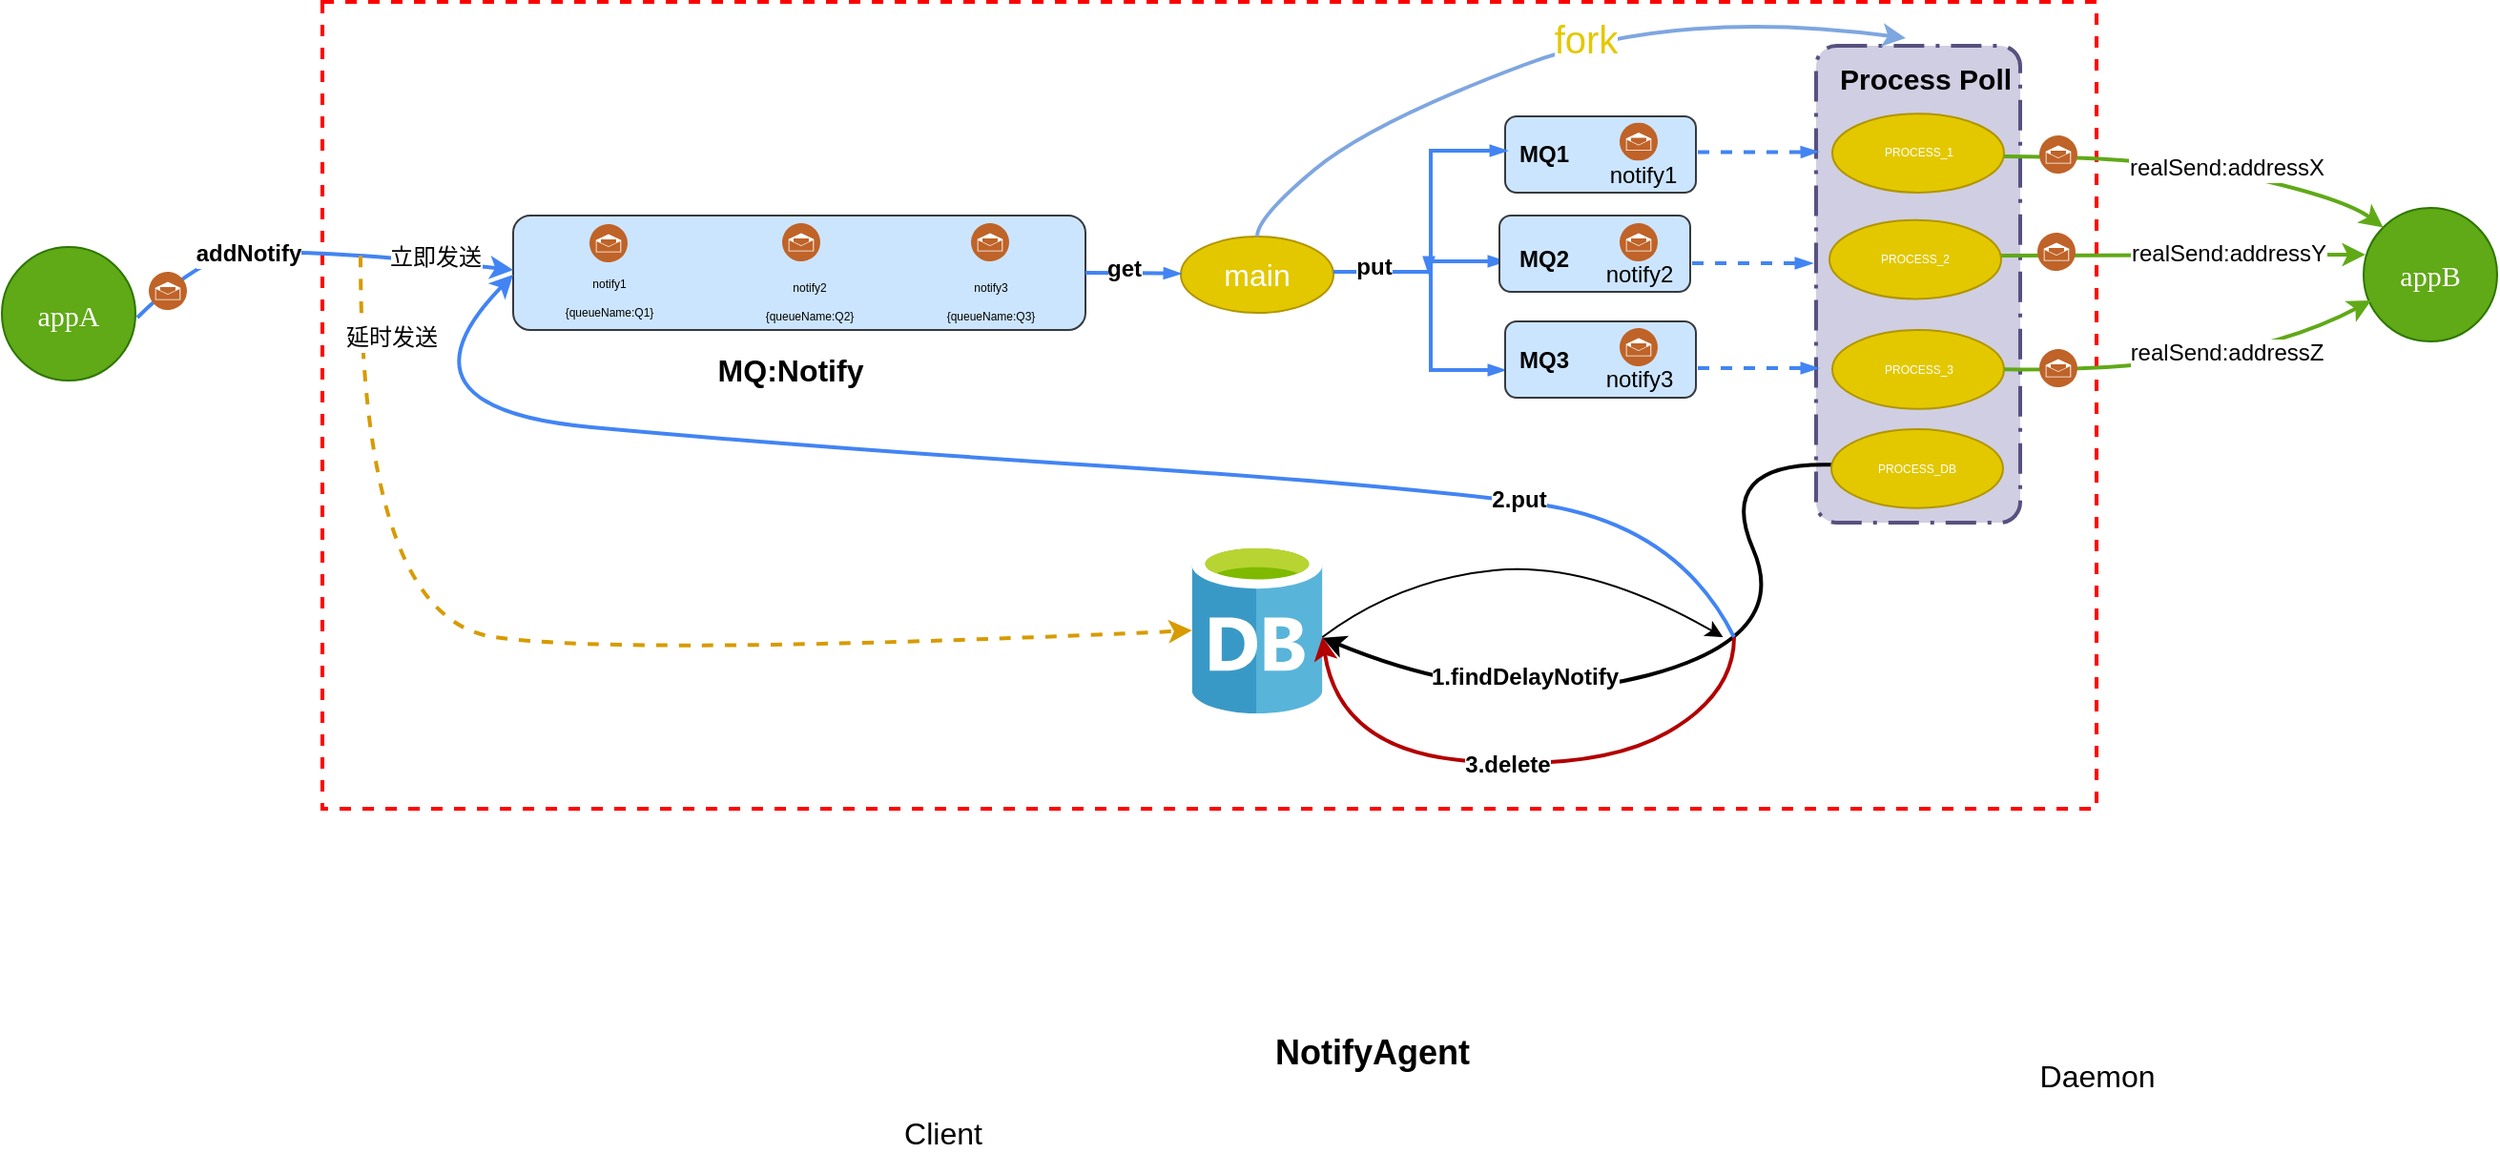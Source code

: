 <mxfile version="12.5.1" type="github">
  <diagram id="gYqOYC05eTUMbnPOUZzg" name="Page-1">
    <mxGraphModel dx="1765" dy="450" grid="1" gridSize="10" guides="1" tooltips="1" connect="1" arrows="1" fold="1" page="1" pageScale="1" pageWidth="827" pageHeight="1169" math="0" shadow="0">
      <root>
        <mxCell id="0"/>
        <mxCell id="1" parent="0"/>
        <mxCell id="Qmx-vTjYsITCvrtl_uVx-1" value="appA" style="ellipse;whiteSpace=wrap;html=1;aspect=fixed;fontFamily=Lucida Console;fontSize=15;fillColor=#60a917;strokeColor=#2D7600;fontColor=#ffffff;align=center;" parent="1" vertex="1">
          <mxGeometry x="-538" y="235.5" width="70" height="70" as="geometry"/>
        </mxCell>
        <mxCell id="Qmx-vTjYsITCvrtl_uVx-6" value="" style="rounded=0;whiteSpace=wrap;html=1;absoluteArcSize=1;arcSize=0;strokeColor=#FD0000;fillColor=none;verticalAlign=top;align=center;spacingLeft=5;dashed=1;labelPosition=center;verticalLabelPosition=bottom;strokeWidth=2;fontStyle=1" parent="1" vertex="1">
          <mxGeometry x="-370" y="107" width="930" height="423" as="geometry"/>
        </mxCell>
        <mxCell id="Qmx-vTjYsITCvrtl_uVx-7" value="" style="rounded=1;arcSize=10;dashed=1;strokeColor=#56517e;fillColor=#d0cee2;dashPattern=8 3 1 3;strokeWidth=2;align=center;" parent="1" vertex="1">
          <mxGeometry x="413" y="130" width="107" height="250" as="geometry"/>
        </mxCell>
        <mxCell id="hsNvUKS2LLJ66I7GdiUk-1" value="" style="rounded=1;whiteSpace=wrap;html=1;fillColor=#cce5ff;strokeColor=#36393d;" parent="1" vertex="1">
          <mxGeometry x="-270" y="219" width="300" height="60" as="geometry"/>
        </mxCell>
        <mxCell id="hsNvUKS2LLJ66I7GdiUk-4" value="" style="aspect=fixed;perimeter=ellipsePerimeter;html=1;align=center;shadow=0;dashed=0;fontColor=#4277BB;labelBackgroundColor=#ffffff;fontSize=12;spacingTop=3;image;image=img/lib/ibm/social/messaging.svg;" parent="1" vertex="1">
          <mxGeometry x="-230" y="223.5" width="20" height="20" as="geometry"/>
        </mxCell>
        <mxCell id="hsNvUKS2LLJ66I7GdiUk-5" value="MQ&lt;span&gt;:&lt;/span&gt;Notify" style="text;html=1;align=center;verticalAlign=middle;resizable=0;points=[];autosize=1;fontSize=16;fontStyle=1" parent="1" vertex="1">
          <mxGeometry x="-170" y="289.68" width="90" height="20" as="geometry"/>
        </mxCell>
        <mxCell id="hsNvUKS2LLJ66I7GdiUk-11" value="Process Poll" style="text;html=1;align=center;verticalAlign=middle;resizable=0;points=[];autosize=1;fontSize=15;fontStyle=1" parent="1" vertex="1">
          <mxGeometry x="415" y="137" width="110" height="20" as="geometry"/>
        </mxCell>
        <mxCell id="hsNvUKS2LLJ66I7GdiUk-13" value="Daemon&lt;br&gt;" style="text;html=1;align=center;verticalAlign=middle;resizable=0;points=[];autosize=1;fontSize=16;" parent="1" vertex="1">
          <mxGeometry x="520" y="660" width="80" height="20" as="geometry"/>
        </mxCell>
        <mxCell id="hsNvUKS2LLJ66I7GdiUk-14" value="Client&lt;br&gt;" style="text;html=1;align=center;verticalAlign=middle;resizable=0;points=[];autosize=1;fontSize=16;" parent="1" vertex="1">
          <mxGeometry x="-75" y="690" width="60" height="20" as="geometry"/>
        </mxCell>
        <mxCell id="hsNvUKS2LLJ66I7GdiUk-17" value="main" style="ellipse;whiteSpace=wrap;html=1;fontSize=16;fillColor=#e3c800;strokeColor=#B09500;fontColor=#ffffff;" parent="1" vertex="1">
          <mxGeometry x="80" y="230" width="80" height="40" as="geometry"/>
        </mxCell>
        <mxCell id="hsNvUKS2LLJ66I7GdiUk-18" value="&lt;font style=&quot;font-size: 6px&quot;&gt;notify1&lt;br style=&quot;font-size: 6px&quot;&gt;{queueName:Q1}&lt;/font&gt;" style="text;html=1;align=center;verticalAlign=middle;resizable=0;points=[];autosize=1;fontSize=12;" parent="1" vertex="1">
          <mxGeometry x="-275" y="244.5" width="110" height="30" as="geometry"/>
        </mxCell>
        <mxCell id="hsNvUKS2LLJ66I7GdiUk-28" value="" style="rounded=1;whiteSpace=wrap;html=1;fillColor=#cce5ff;strokeColor=#36393d;" parent="1" vertex="1">
          <mxGeometry x="250" y="167" width="100" height="40" as="geometry"/>
        </mxCell>
        <mxCell id="hsNvUKS2LLJ66I7GdiUk-30" value="notify1&lt;br style=&quot;font-size: 12px&quot;&gt;" style="text;html=1;align=center;verticalAlign=middle;resizable=0;points=[];autosize=1;fontSize=12;" parent="1" vertex="1">
          <mxGeometry x="297" y="188" width="50" height="20" as="geometry"/>
        </mxCell>
        <mxCell id="hsNvUKS2LLJ66I7GdiUk-36" value="" style="edgeStyle=orthogonalEdgeStyle;fontSize=12;html=1;endArrow=blockThin;endFill=1;strokeWidth=2;endSize=4;startSize=4;dashed=0;strokeColor=#4284F3;curved=1;" parent="1" edge="1">
          <mxGeometry width="100" relative="1" as="geometry">
            <mxPoint x="30" y="249" as="sourcePoint"/>
            <mxPoint x="80" y="249.5" as="targetPoint"/>
            <Array as="points">
              <mxPoint x="60" y="249"/>
              <mxPoint x="60" y="249"/>
            </Array>
          </mxGeometry>
        </mxCell>
        <mxCell id="hsNvUKS2LLJ66I7GdiUk-41" value="get" style="text;html=1;align=center;verticalAlign=middle;resizable=0;points=[];labelBackgroundColor=#ffffff;fontSize=12;fontStyle=1" parent="hsNvUKS2LLJ66I7GdiUk-36" vertex="1" connectable="0">
          <mxGeometry x="-0.24" y="3" relative="1" as="geometry">
            <mxPoint x="1" y="1" as="offset"/>
          </mxGeometry>
        </mxCell>
        <mxCell id="hsNvUKS2LLJ66I7GdiUk-46" value="" style="line;strokeWidth=2;direction=south;html=1;fontSize=12;align=left;fillColor=#dae8fc;strokeColor=#4284F3;" parent="1" vertex="1">
          <mxGeometry x="206" y="184" width="10" height="116" as="geometry"/>
        </mxCell>
        <mxCell id="hsNvUKS2LLJ66I7GdiUk-48" value="" style="edgeStyle=orthogonalEdgeStyle;fontSize=12;html=1;endArrow=blockThin;endFill=1;rounded=0;strokeWidth=2;endSize=4;startSize=4;dashed=0;strokeColor=#4284F3;" parent="1" edge="1">
          <mxGeometry width="100" relative="1" as="geometry">
            <mxPoint x="211" y="185" as="sourcePoint"/>
            <mxPoint x="251" y="185" as="targetPoint"/>
          </mxGeometry>
        </mxCell>
        <mxCell id="hsNvUKS2LLJ66I7GdiUk-55" value="MQ1" style="text;html=1;align=center;verticalAlign=middle;resizable=0;points=[];autosize=1;fontSize=12;fontStyle=1" parent="1" vertex="1">
          <mxGeometry x="250" y="177" width="40" height="20" as="geometry"/>
        </mxCell>
        <mxCell id="hsNvUKS2LLJ66I7GdiUk-87" value="" style="edgeStyle=orthogonalEdgeStyle;fontSize=12;html=1;endArrow=blockThin;endFill=1;rounded=0;strokeWidth=2;endSize=4;startSize=4;dashed=1;strokeColor=#4284F3;" parent="1" edge="1">
          <mxGeometry width="100" relative="1" as="geometry">
            <mxPoint x="351" y="185.75" as="sourcePoint"/>
            <mxPoint x="414" y="185.5" as="targetPoint"/>
            <Array as="points">
              <mxPoint x="404" y="185.25"/>
              <mxPoint x="404" y="185.25"/>
            </Array>
          </mxGeometry>
        </mxCell>
        <mxCell id="c2yaWbXbYWqBO1YrnZRU-2" value="" style="aspect=fixed;html=1;points=[];align=center;image;fontSize=12;image=img/lib/mscae/Database_General.svg;" vertex="1" parent="1">
          <mxGeometry x="85.8" y="390" width="68.4" height="90" as="geometry"/>
        </mxCell>
        <mxCell id="c2yaWbXbYWqBO1YrnZRU-14" value="" style="curved=1;endArrow=classic;html=1;exitX=0;exitY=0.5;exitDx=0;exitDy=0;strokeWidth=2;" edge="1" parent="1">
          <mxGeometry width="50" height="50" relative="1" as="geometry">
            <mxPoint x="421.0" y="349.685" as="sourcePoint"/>
            <mxPoint x="154.2" y="440.329" as="targetPoint"/>
            <Array as="points">
              <mxPoint x="360" y="348"/>
              <mxPoint x="400" y="440"/>
              <mxPoint x="250" y="480"/>
            </Array>
          </mxGeometry>
        </mxCell>
        <mxCell id="c2yaWbXbYWqBO1YrnZRU-126" value="1.findDelayNotify" style="text;html=1;align=center;verticalAlign=middle;resizable=0;points=[];labelBackgroundColor=#ffffff;fontSize=12;fontColor=#000000;fontStyle=1" vertex="1" connectable="0" parent="c2yaWbXbYWqBO1YrnZRU-14">
          <mxGeometry x="0.413" y="-1" relative="1" as="geometry">
            <mxPoint x="-8.67" y="-12.99" as="offset"/>
          </mxGeometry>
        </mxCell>
        <mxCell id="c2yaWbXbYWqBO1YrnZRU-16" value="" style="curved=1;endArrow=classic;html=1;fillColor=#e51400;strokeColor=#B20000;strokeWidth=2;" edge="1" parent="1">
          <mxGeometry width="50" height="50" relative="1" as="geometry">
            <mxPoint x="370" y="440" as="sourcePoint"/>
            <mxPoint x="154.2" y="440" as="targetPoint"/>
            <Array as="points">
              <mxPoint x="370" y="470"/>
              <mxPoint x="300" y="510"/>
              <mxPoint x="163" y="500"/>
            </Array>
          </mxGeometry>
        </mxCell>
        <mxCell id="c2yaWbXbYWqBO1YrnZRU-17" value="3.delete" style="text;html=1;align=center;verticalAlign=middle;resizable=0;points=[];labelBackgroundColor=#ffffff;fontStyle=1" vertex="1" connectable="0" parent="c2yaWbXbYWqBO1YrnZRU-16">
          <mxGeometry x="-0.022" y="-1" relative="1" as="geometry">
            <mxPoint x="-8.62" y="0.71" as="offset"/>
          </mxGeometry>
        </mxCell>
        <mxCell id="c2yaWbXbYWqBO1YrnZRU-21" value="" style="curved=1;endArrow=classic;html=1;strokeColor=#4284F3;strokeWidth=2;" edge="1" parent="1">
          <mxGeometry width="50" height="50" relative="1" as="geometry">
            <mxPoint x="370" y="440" as="sourcePoint"/>
            <mxPoint x="-270" y="250" as="targetPoint"/>
            <Array as="points">
              <mxPoint x="340" y="380"/>
              <mxPoint x="190" y="360"/>
              <mxPoint x="-120" y="340"/>
              <mxPoint x="-338" y="320"/>
            </Array>
          </mxGeometry>
        </mxCell>
        <mxCell id="c2yaWbXbYWqBO1YrnZRU-30" value="2.put" style="text;html=1;align=center;verticalAlign=middle;resizable=0;points=[];labelBackgroundColor=#ffffff;fontStyle=1" vertex="1" connectable="0" parent="c2yaWbXbYWqBO1YrnZRU-21">
          <mxGeometry x="-0.402" y="-2" relative="1" as="geometry">
            <mxPoint x="101.3" y="12.23" as="offset"/>
          </mxGeometry>
        </mxCell>
        <mxCell id="c2yaWbXbYWqBO1YrnZRU-25" value="" style="curved=1;endArrow=classic;html=1;strokeColor=#4284F3;strokeWidth=2;" edge="1" parent="1">
          <mxGeometry width="50" height="50" relative="1" as="geometry">
            <mxPoint x="-467" y="272.5" as="sourcePoint"/>
            <mxPoint x="-270" y="247.5" as="targetPoint"/>
            <Array as="points">
              <mxPoint x="-467" y="272.5"/>
              <mxPoint x="-447" y="252.5"/>
              <mxPoint x="-407" y="232.5"/>
            </Array>
          </mxGeometry>
        </mxCell>
        <mxCell id="c2yaWbXbYWqBO1YrnZRU-26" value="addNotify" style="text;html=1;align=center;verticalAlign=middle;resizable=0;points=[];labelBackgroundColor=#ffffff;fontStyle=1" vertex="1" connectable="0" parent="c2yaWbXbYWqBO1YrnZRU-25">
          <mxGeometry x="-0.025" y="-1" relative="1" as="geometry">
            <mxPoint x="-31.84" y="2.42" as="offset"/>
          </mxGeometry>
        </mxCell>
        <mxCell id="c2yaWbXbYWqBO1YrnZRU-32" value="立即发送" style="text;html=1;align=center;verticalAlign=middle;resizable=0;points=[];labelBackgroundColor=#ffffff;" vertex="1" connectable="0" parent="c2yaWbXbYWqBO1YrnZRU-25">
          <mxGeometry x="0.447" y="-3" relative="1" as="geometry">
            <mxPoint x="17.03" y="-3" as="offset"/>
          </mxGeometry>
        </mxCell>
        <mxCell id="c2yaWbXbYWqBO1YrnZRU-33" value="" style="curved=1;endArrow=classic;html=1;strokeColor=#d79b00;fillColor=#ffcd28;dashed=1;gradientColor=#ffa500;fontStyle=1;fontSize=12;strokeWidth=2;" edge="1" parent="1" target="c2yaWbXbYWqBO1YrnZRU-2">
          <mxGeometry width="50" height="50" relative="1" as="geometry">
            <mxPoint x="-350" y="240" as="sourcePoint"/>
            <mxPoint x="-450" y="464" as="targetPoint"/>
            <Array as="points">
              <mxPoint x="-350" y="430"/>
              <mxPoint x="-210" y="450"/>
            </Array>
          </mxGeometry>
        </mxCell>
        <mxCell id="c2yaWbXbYWqBO1YrnZRU-34" value="延时发送" style="text;html=1;align=center;verticalAlign=middle;resizable=0;points=[];labelBackgroundColor=#ffffff;" vertex="1" connectable="0" parent="c2yaWbXbYWqBO1YrnZRU-33">
          <mxGeometry x="-0.769" y="2" relative="1" as="geometry">
            <mxPoint x="14" y="-29.75" as="offset"/>
          </mxGeometry>
        </mxCell>
        <mxCell id="c2yaWbXbYWqBO1YrnZRU-51" value="" style="curved=1;endArrow=classic;html=1;strokeColor=#7EA6E0;fontStyle=1;horizontal=0;fontSize=12;exitX=0.5;exitY=0;exitDx=0;exitDy=0;strokeWidth=2;" edge="1" parent="1" source="hsNvUKS2LLJ66I7GdiUk-17">
          <mxGeometry width="50" height="50" relative="1" as="geometry">
            <mxPoint x="230" y="238.5" as="sourcePoint"/>
            <mxPoint x="460" y="126" as="targetPoint"/>
            <Array as="points">
              <mxPoint x="120" y="220"/>
              <mxPoint x="180" y="170"/>
              <mxPoint x="340" y="110"/>
            </Array>
          </mxGeometry>
        </mxCell>
        <mxCell id="c2yaWbXbYWqBO1YrnZRU-52" value="fork" style="text;html=1;align=center;verticalAlign=middle;resizable=0;points=[];labelBackgroundColor=#ffffff;fontSize=20;fontColor=#E3C800;" vertex="1" connectable="0" parent="c2yaWbXbYWqBO1YrnZRU-51">
          <mxGeometry x="0.144" y="-6" relative="1" as="geometry">
            <mxPoint x="-11.97" y="-4.4" as="offset"/>
          </mxGeometry>
        </mxCell>
        <mxCell id="c2yaWbXbYWqBO1YrnZRU-60" value="" style="aspect=fixed;perimeter=ellipsePerimeter;html=1;align=center;shadow=0;dashed=0;fontColor=#4277BB;labelBackgroundColor=#ffffff;fontSize=12;spacingTop=3;image;image=img/lib/ibm/social/messaging.svg;" vertex="1" parent="1">
          <mxGeometry x="-129" y="223" width="20" height="20" as="geometry"/>
        </mxCell>
        <mxCell id="c2yaWbXbYWqBO1YrnZRU-62" value="&lt;font style=&quot;font-size: 6px&quot;&gt;notify2&lt;br style=&quot;font-size: 6px&quot;&gt;{queueName:Q2}&lt;/font&gt;" style="text;html=1;align=center;verticalAlign=middle;resizable=0;points=[];autosize=1;fontSize=12;" vertex="1" parent="1">
          <mxGeometry x="-170" y="247" width="110" height="30" as="geometry"/>
        </mxCell>
        <mxCell id="c2yaWbXbYWqBO1YrnZRU-66" value="" style="aspect=fixed;perimeter=ellipsePerimeter;html=1;align=center;shadow=0;dashed=0;fontColor=#4277BB;labelBackgroundColor=#ffffff;fontSize=12;spacingTop=3;image;image=img/lib/ibm/social/messaging.svg;" vertex="1" parent="1">
          <mxGeometry x="-30" y="223" width="20" height="20" as="geometry"/>
        </mxCell>
        <mxCell id="c2yaWbXbYWqBO1YrnZRU-67" value="&lt;font style=&quot;font-size: 6px&quot;&gt;notify3&lt;br style=&quot;font-size: 6px&quot;&gt;{queueName:Q3}&lt;/font&gt;" style="text;html=1;align=center;verticalAlign=middle;resizable=0;points=[];autosize=1;fontSize=12;" vertex="1" parent="1">
          <mxGeometry x="-75" y="247" width="110" height="30" as="geometry"/>
        </mxCell>
        <mxCell id="c2yaWbXbYWqBO1YrnZRU-75" value="" style="aspect=fixed;perimeter=ellipsePerimeter;html=1;align=center;shadow=0;dashed=0;fontColor=#4277BB;labelBackgroundColor=#ffffff;fontSize=12;spacingTop=3;image;image=img/lib/ibm/social/messaging.svg;direction=east;" vertex="1" parent="1">
          <mxGeometry x="310" y="170.25" width="20" height="20" as="geometry"/>
        </mxCell>
        <mxCell id="c2yaWbXbYWqBO1YrnZRU-76" value="" style="edgeStyle=orthogonalEdgeStyle;fontSize=12;html=1;endArrow=blockThin;endFill=1;rounded=0;strokeWidth=2;endSize=4;startSize=4;dashed=0;strokeColor=#4284F3;" edge="1" parent="1">
          <mxGeometry width="100" relative="1" as="geometry">
            <mxPoint x="160" y="248.5" as="sourcePoint"/>
            <mxPoint x="210" y="249.5" as="targetPoint"/>
            <Array as="points">
              <mxPoint x="190" y="248.5"/>
              <mxPoint x="190" y="248.5"/>
            </Array>
          </mxGeometry>
        </mxCell>
        <mxCell id="c2yaWbXbYWqBO1YrnZRU-79" value="put" style="text;html=1;align=center;verticalAlign=middle;resizable=0;points=[];labelBackgroundColor=#ffffff;fontSize=12;fontStyle=1" vertex="1" connectable="0" parent="1">
          <mxGeometry x="180" y="256" as="geometry">
            <mxPoint x="1" y="-10" as="offset"/>
          </mxGeometry>
        </mxCell>
        <mxCell id="c2yaWbXbYWqBO1YrnZRU-83" value="" style="edgeStyle=orthogonalEdgeStyle;fontSize=12;html=1;endArrow=blockThin;endFill=1;rounded=0;strokeWidth=2;endSize=4;startSize=4;dashed=0;strokeColor=#4284F3;" edge="1" parent="1">
          <mxGeometry width="100" relative="1" as="geometry">
            <mxPoint x="210" y="243" as="sourcePoint"/>
            <mxPoint x="250" y="243" as="targetPoint"/>
          </mxGeometry>
        </mxCell>
        <mxCell id="c2yaWbXbYWqBO1YrnZRU-84" value="" style="edgeStyle=orthogonalEdgeStyle;fontSize=12;html=1;endArrow=blockThin;endFill=1;rounded=0;strokeWidth=2;endSize=4;startSize=4;dashed=0;strokeColor=#4284F3;" edge="1" parent="1">
          <mxGeometry width="100" relative="1" as="geometry">
            <mxPoint x="210" y="300" as="sourcePoint"/>
            <mxPoint x="250" y="300" as="targetPoint"/>
          </mxGeometry>
        </mxCell>
        <mxCell id="c2yaWbXbYWqBO1YrnZRU-88" value="" style="rounded=1;whiteSpace=wrap;html=1;fillColor=#cce5ff;strokeColor=#36393d;" vertex="1" parent="1">
          <mxGeometry x="247" y="219" width="100" height="40" as="geometry"/>
        </mxCell>
        <mxCell id="c2yaWbXbYWqBO1YrnZRU-89" value="" style="rounded=1;whiteSpace=wrap;html=1;fillColor=#cce5ff;strokeColor=#36393d;" vertex="1" parent="1">
          <mxGeometry x="250" y="274.5" width="100" height="40" as="geometry"/>
        </mxCell>
        <mxCell id="c2yaWbXbYWqBO1YrnZRU-90" value="MQ2" style="text;html=1;align=center;verticalAlign=middle;resizable=0;points=[];autosize=1;fontSize=12;fontStyle=1" vertex="1" parent="1">
          <mxGeometry x="250" y="232" width="40" height="20" as="geometry"/>
        </mxCell>
        <mxCell id="c2yaWbXbYWqBO1YrnZRU-91" value="MQ3" style="text;html=1;align=center;verticalAlign=middle;resizable=0;points=[];autosize=1;fontSize=12;fontStyle=1" vertex="1" parent="1">
          <mxGeometry x="250" y="284.5" width="40" height="20" as="geometry"/>
        </mxCell>
        <mxCell id="c2yaWbXbYWqBO1YrnZRU-92" value="" style="aspect=fixed;perimeter=ellipsePerimeter;html=1;align=center;shadow=0;dashed=0;fontColor=#4277BB;labelBackgroundColor=#ffffff;fontSize=12;spacingTop=3;image;image=img/lib/ibm/social/messaging.svg;direction=east;" vertex="1" parent="1">
          <mxGeometry x="310" y="223" width="20" height="20" as="geometry"/>
        </mxCell>
        <mxCell id="c2yaWbXbYWqBO1YrnZRU-93" value="" style="aspect=fixed;perimeter=ellipsePerimeter;html=1;align=center;shadow=0;dashed=0;fontColor=#4277BB;labelBackgroundColor=#ffffff;fontSize=12;spacingTop=3;image;image=img/lib/ibm/social/messaging.svg;direction=east;" vertex="1" parent="1">
          <mxGeometry x="310" y="278" width="20" height="20" as="geometry"/>
        </mxCell>
        <mxCell id="c2yaWbXbYWqBO1YrnZRU-94" value="notify2" style="text;html=1;align=center;verticalAlign=middle;resizable=0;points=[];autosize=1;fontSize=12;" vertex="1" parent="1">
          <mxGeometry x="295" y="240" width="50" height="20" as="geometry"/>
        </mxCell>
        <mxCell id="c2yaWbXbYWqBO1YrnZRU-95" value="notify3" style="text;html=1;align=center;verticalAlign=middle;resizable=0;points=[];autosize=1;fontSize=12;" vertex="1" parent="1">
          <mxGeometry x="295" y="294.5" width="50" height="20" as="geometry"/>
        </mxCell>
        <mxCell id="c2yaWbXbYWqBO1YrnZRU-96" value="" style="edgeStyle=orthogonalEdgeStyle;fontSize=12;html=1;endArrow=blockThin;endFill=1;rounded=0;strokeWidth=2;endSize=4;startSize=4;dashed=1;strokeColor=#4284F3;" edge="1" parent="1">
          <mxGeometry width="100" relative="1" as="geometry">
            <mxPoint x="348" y="244" as="sourcePoint"/>
            <mxPoint x="411" y="244" as="targetPoint"/>
            <Array as="points">
              <mxPoint x="401" y="243.25"/>
              <mxPoint x="401" y="243.25"/>
            </Array>
          </mxGeometry>
        </mxCell>
        <mxCell id="c2yaWbXbYWqBO1YrnZRU-98" value="" style="edgeStyle=orthogonalEdgeStyle;fontSize=12;html=1;endArrow=blockThin;endFill=1;rounded=0;strokeWidth=2;endSize=4;startSize=4;dashed=1;strokeColor=#4284F3;" edge="1" parent="1">
          <mxGeometry width="100" relative="1" as="geometry">
            <mxPoint x="351" y="299" as="sourcePoint"/>
            <mxPoint x="414" y="299" as="targetPoint"/>
            <Array as="points">
              <mxPoint x="404" y="298.25"/>
              <mxPoint x="404" y="298.25"/>
            </Array>
          </mxGeometry>
        </mxCell>
        <mxCell id="c2yaWbXbYWqBO1YrnZRU-107" value="appB" style="ellipse;whiteSpace=wrap;html=1;aspect=fixed;fontFamily=Lucida Console;fontSize=15;fillColor=#60a917;strokeColor=#2D7600;fontColor=#ffffff;align=center;" vertex="1" parent="1">
          <mxGeometry x="700" y="215" width="70" height="70" as="geometry"/>
        </mxCell>
        <mxCell id="c2yaWbXbYWqBO1YrnZRU-120" value="PROCESS_DB" style="ellipse;whiteSpace=wrap;html=1;fontSize=6;fillColor=#e3c800;strokeColor=#B09500;fontColor=#ffffff;" vertex="1" parent="1">
          <mxGeometry x="421" y="331" width="90" height="41.37" as="geometry"/>
        </mxCell>
        <mxCell id="c2yaWbXbYWqBO1YrnZRU-121" value="PROCESS_1" style="ellipse;whiteSpace=wrap;html=1;fontSize=6;fillColor=#e3c800;strokeColor=#B09500;fontColor=#ffffff;" vertex="1" parent="1">
          <mxGeometry x="421.5" y="165.57" width="90" height="41.37" as="geometry"/>
        </mxCell>
        <mxCell id="c2yaWbXbYWqBO1YrnZRU-122" value="PROCESS_2" style="ellipse;whiteSpace=wrap;html=1;fontSize=6;fillColor=#e3c800;strokeColor=#B09500;fontColor=#ffffff;" vertex="1" parent="1">
          <mxGeometry x="420" y="221.32" width="90" height="41.37" as="geometry"/>
        </mxCell>
        <mxCell id="c2yaWbXbYWqBO1YrnZRU-123" value="PROCESS_3" style="ellipse;whiteSpace=wrap;html=1;fontSize=6;fillColor=#e3c800;strokeColor=#B09500;fontColor=#ffffff;" vertex="1" parent="1">
          <mxGeometry x="421.5" y="279" width="90" height="41.37" as="geometry"/>
        </mxCell>
        <mxCell id="c2yaWbXbYWqBO1YrnZRU-124" value="" style="curved=1;endArrow=classic;html=1;strokeColor=#000000;strokeWidth=1;fontSize=12;fontColor=#E3C800;" edge="1" parent="1">
          <mxGeometry width="50" height="50" relative="1" as="geometry">
            <mxPoint x="154.2" y="440" as="sourcePoint"/>
            <mxPoint x="364.2" y="440" as="targetPoint"/>
            <Array as="points">
              <mxPoint x="154.2" y="440"/>
              <mxPoint x="194.2" y="410"/>
              <mxPoint x="294.2" y="400"/>
            </Array>
          </mxGeometry>
        </mxCell>
        <mxCell id="c2yaWbXbYWqBO1YrnZRU-128" value="" style="curved=1;endArrow=classic;html=1;strokeColor=#60A917;strokeWidth=2;fontSize=12;fontColor=#000000;exitX=1;exitY=0.452;exitDx=0;exitDy=0;exitPerimeter=0;entryX=0.014;entryY=0.35;entryDx=0;entryDy=0;entryPerimeter=0;" edge="1" parent="1" source="c2yaWbXbYWqBO1YrnZRU-122" target="c2yaWbXbYWqBO1YrnZRU-107">
          <mxGeometry width="50" height="50" relative="1" as="geometry">
            <mxPoint x="514" y="247.5" as="sourcePoint"/>
            <mxPoint x="620" y="240" as="targetPoint"/>
            <Array as="points">
              <mxPoint x="560" y="240"/>
            </Array>
          </mxGeometry>
        </mxCell>
        <mxCell id="c2yaWbXbYWqBO1YrnZRU-170" value="realSend:addressY" style="text;html=1;align=center;verticalAlign=middle;resizable=0;points=[];labelBackgroundColor=#ffffff;fontSize=12;fontColor=#000000;" vertex="1" connectable="0" parent="c2yaWbXbYWqBO1YrnZRU-128">
          <mxGeometry x="-0.235" y="1" relative="1" as="geometry">
            <mxPoint x="46" y="0.08" as="offset"/>
          </mxGeometry>
        </mxCell>
        <mxCell id="c2yaWbXbYWqBO1YrnZRU-129" value="" style="curved=1;endArrow=classic;html=1;strokeColor=#60A917;strokeWidth=2;fontSize=12;fontColor=#000000;entryX=0;entryY=0;entryDx=0;entryDy=0;" edge="1" parent="1" target="c2yaWbXbYWqBO1YrnZRU-107">
          <mxGeometry width="50" height="50" relative="1" as="geometry">
            <mxPoint x="511.5" y="188" as="sourcePoint"/>
            <mxPoint x="700" y="225" as="targetPoint"/>
            <Array as="points">
              <mxPoint x="590" y="188"/>
              <mxPoint x="690" y="210"/>
            </Array>
          </mxGeometry>
        </mxCell>
        <mxCell id="c2yaWbXbYWqBO1YrnZRU-167" value="realSend:addressX" style="text;html=1;align=center;verticalAlign=middle;resizable=0;points=[];labelBackgroundColor=#ffffff;fontSize=12;fontColor=#000000;rotation=0;" vertex="1" connectable="0" parent="c2yaWbXbYWqBO1YrnZRU-129">
          <mxGeometry x="0.042" y="3" relative="1" as="geometry">
            <mxPoint x="8.69" y="2.76" as="offset"/>
          </mxGeometry>
        </mxCell>
        <mxCell id="c2yaWbXbYWqBO1YrnZRU-130" value="" style="curved=1;endArrow=classic;html=1;strokeColor=#60A917;strokeWidth=2;fontSize=12;fontColor=#000000;entryX=0.057;entryY=0.693;entryDx=0;entryDy=0;entryPerimeter=0;exitX=1;exitY=0.5;exitDx=0;exitDy=0;" edge="1" parent="1" source="c2yaWbXbYWqBO1YrnZRU-123" target="c2yaWbXbYWqBO1YrnZRU-107">
          <mxGeometry width="50" height="50" relative="1" as="geometry">
            <mxPoint x="520" y="301" as="sourcePoint"/>
            <mxPoint x="570" y="251" as="targetPoint"/>
            <Array as="points">
              <mxPoint x="634" y="301"/>
            </Array>
          </mxGeometry>
        </mxCell>
        <mxCell id="c2yaWbXbYWqBO1YrnZRU-171" value="realSend:addressZ" style="text;html=1;align=center;verticalAlign=middle;resizable=0;points=[];labelBackgroundColor=#ffffff;fontSize=12;fontColor=#000000;" vertex="1" connectable="0" parent="c2yaWbXbYWqBO1YrnZRU-130">
          <mxGeometry x="-0.302" y="5" relative="1" as="geometry">
            <mxPoint x="45.45" y="-4.76" as="offset"/>
          </mxGeometry>
        </mxCell>
        <mxCell id="c2yaWbXbYWqBO1YrnZRU-135" value="" style="aspect=fixed;perimeter=ellipsePerimeter;html=1;align=center;shadow=0;dashed=0;fontColor=#4277BB;labelBackgroundColor=#ffffff;fontSize=12;spacingTop=3;image;image=img/lib/ibm/social/messaging.svg;direction=east;" vertex="1" parent="1">
          <mxGeometry x="530" y="177" width="20" height="20" as="geometry"/>
        </mxCell>
        <mxCell id="c2yaWbXbYWqBO1YrnZRU-172" value="" style="aspect=fixed;perimeter=ellipsePerimeter;html=1;align=center;shadow=0;dashed=0;fontColor=#4277BB;labelBackgroundColor=#ffffff;fontSize=12;spacingTop=3;image;image=img/lib/ibm/social/messaging.svg;" vertex="1" parent="1">
          <mxGeometry x="-461" y="248.5" width="20" height="20" as="geometry"/>
        </mxCell>
        <mxCell id="c2yaWbXbYWqBO1YrnZRU-185" value="" style="aspect=fixed;perimeter=ellipsePerimeter;html=1;align=center;shadow=0;dashed=0;fontColor=#4277BB;labelBackgroundColor=#ffffff;fontSize=12;spacingTop=3;image;image=img/lib/ibm/social/messaging.svg;direction=east;" vertex="1" parent="1">
          <mxGeometry x="529" y="228" width="20" height="20" as="geometry"/>
        </mxCell>
        <mxCell id="c2yaWbXbYWqBO1YrnZRU-186" value="" style="aspect=fixed;perimeter=ellipsePerimeter;html=1;align=center;shadow=0;dashed=0;fontColor=#4277BB;labelBackgroundColor=#ffffff;fontSize=12;spacingTop=3;image;image=img/lib/ibm/social/messaging.svg;direction=east;" vertex="1" parent="1">
          <mxGeometry x="530" y="289" width="20" height="20" as="geometry"/>
        </mxCell>
        <mxCell id="c2yaWbXbYWqBO1YrnZRU-187" value="&lt;span style=&quot;font-size: 18px ; font-weight: 700 ; white-space: normal&quot;&gt;NotifyAgent&lt;/span&gt;" style="text;html=1;align=center;verticalAlign=middle;resizable=0;points=[];autosize=1;fontSize=12;fontColor=#000000;" vertex="1" parent="1">
          <mxGeometry x="120" y="648" width="120" height="20" as="geometry"/>
        </mxCell>
      </root>
    </mxGraphModel>
  </diagram>
</mxfile>

